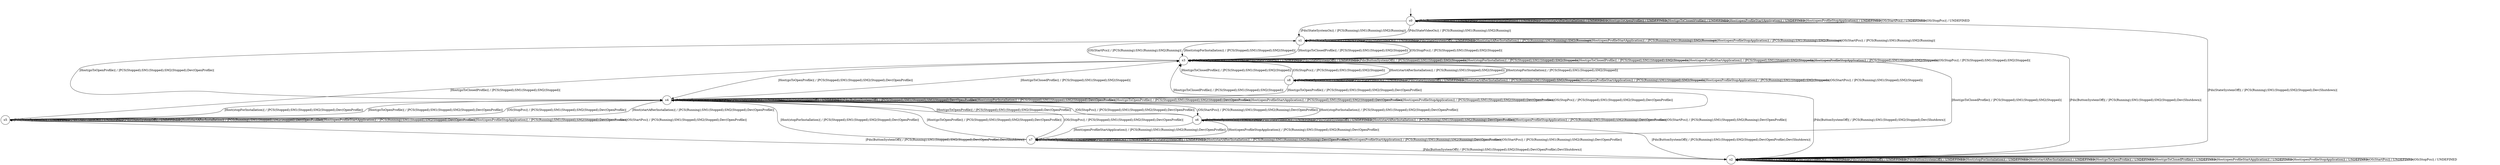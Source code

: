 digraph g {
__start0 [label="" shape="none"];

	s0 [shape="circle" label="s0"];
	s1 [shape="circle" label="s1"];
	s2 [shape="circle" label="s2"];
	s3 [shape="circle" label="s3"];
	s4 [shape="circle" label="s4"];
	s5 [shape="circle" label="s5"];
	s6 [shape="circle" label="s6"];
	s7 [shape="circle" label="s7"];
	s8 [shape="circle" label="s8"];
	s0 -> s1 [label="|Pds(StateSystemOn)| / |PCS(Running);SM1(Running);SM2(Running)|"];
	s0 -> s1 [label="|Pds(StateVideoOn)| / |PCS(Running);SM1(Running);SM2(Running)|"];
	s0 -> s2 [label="|Pds(StateSystemOff)| / |PCS(Running);SM1(Stopped);SM2(Stopped);Dev(Shutdown)|"];
	s0 -> s0 [label="|Pds(ButtonSystemOff)| / UNDEFINED"];
	s0 -> s0 [label="|Host(stopForInstallation)| / UNDEFINED"];
	s0 -> s0 [label="|Host(startAfterInstallation)| / UNDEFINED"];
	s0 -> s0 [label="|Host(goToOpenProfile)| / UNDEFINED"];
	s0 -> s0 [label="|Host(goToClosedProfile)| / UNDEFINED"];
	s0 -> s0 [label="|Host(openProfileStartApplication)| / UNDEFINED"];
	s0 -> s0 [label="|Host(openProfileStopApplication)| / UNDEFINED"];
	s0 -> s0 [label="|OS(StartPcs)| / UNDEFINED"];
	s0 -> s0 [label="|OS(StopPcs)| / UNDEFINED"];
	s1 -> s1 [label="|Pds(StateSystemOn)| / UNDEFINED"];
	s1 -> s1 [label="|Pds(StateVideoOn)| / UNDEFINED"];
	s1 -> s1 [label="|Pds(StateSystemOff)| / UNDEFINED"];
	s1 -> s2 [label="|Pds(ButtonSystemOff)| / |PCS(Running);SM1(Stopped);SM2(Stopped);Dev(Shutdown)|"];
	s1 -> s3 [label="|Host(stopForInstallation)| / |PCS(Stopped);SM1(Stopped);SM2(Stopped)|"];
	s1 -> s1 [label="|Host(startAfterInstallation)| / |PCS(Running);SM1(Running);SM2(Running)|"];
	s1 -> s4 [label="|Host(goToOpenProfile)| / |PCS(Stopped);SM1(Stopped);SM2(Stopped);Dev(OpenProfile)|"];
	s1 -> s3 [label="|Host(goToClosedProfile)| / |PCS(Stopped);SM1(Stopped);SM2(Stopped)|"];
	s1 -> s1 [label="|Host(openProfileStartApplication)| / |PCS(Running);SM1(Running);SM2(Running)|"];
	s1 -> s1 [label="|Host(openProfileStopApplication)| / |PCS(Running);SM1(Running);SM2(Running)|"];
	s1 -> s1 [label="|OS(StartPcs)| / |PCS(Running);SM1(Running);SM2(Running)|"];
	s1 -> s3 [label="|OS(StopPcs)| / |PCS(Stopped);SM1(Stopped);SM2(Stopped)|"];
	s2 -> s2 [label="|Pds(StateSystemOn)| / UNDEFINED"];
	s2 -> s2 [label="|Pds(StateVideoOn)| / UNDEFINED"];
	s2 -> s2 [label="|Pds(StateSystemOff)| / UNDEFINED"];
	s2 -> s2 [label="|Pds(ButtonSystemOff)| / UNDEFINED"];
	s2 -> s2 [label="|Host(stopForInstallation)| / UNDEFINED"];
	s2 -> s2 [label="|Host(startAfterInstallation)| / UNDEFINED"];
	s2 -> s2 [label="|Host(goToOpenProfile)| / UNDEFINED"];
	s2 -> s2 [label="|Host(goToClosedProfile)| / UNDEFINED"];
	s2 -> s2 [label="|Host(openProfileStartApplication)| / UNDEFINED"];
	s2 -> s2 [label="|Host(openProfileStopApplication)| / UNDEFINED"];
	s2 -> s2 [label="|OS(StartPcs)| / UNDEFINED"];
	s2 -> s2 [label="|OS(StopPcs)| / UNDEFINED"];
	s3 -> s3 [label="|Pds(StateSystemOn)| / UNDEFINED"];
	s3 -> s3 [label="|Pds(StateVideoOn)| / UNDEFINED"];
	s3 -> s3 [label="|Pds(StateSystemOff)| / UNDEFINED"];
	s3 -> s3 [label="|Pds(ButtonSystemOff)| / |PCS(Stopped);SM1(Stopped);SM2(Stopped)|"];
	s3 -> s3 [label="|Host(stopForInstallation)| / |PCS(Stopped);SM1(Stopped);SM2(Stopped)|"];
	s3 -> s8 [label="|Host(startAfterInstallation)| / |PCS(Running);SM1(Stopped);SM2(Stopped)|"];
	s3 -> s4 [label="|Host(goToOpenProfile)| / |PCS(Stopped);SM1(Stopped);SM2(Stopped);Dev(OpenProfile)|"];
	s3 -> s3 [label="|Host(goToClosedProfile)| / |PCS(Stopped);SM1(Stopped);SM2(Stopped)|"];
	s3 -> s3 [label="|Host(openProfileStartApplication)| / |PCS(Stopped);SM1(Stopped);SM2(Stopped)|"];
	s3 -> s3 [label="|Host(openProfileStopApplication)| / |PCS(Stopped);SM1(Stopped);SM2(Stopped)|"];
	s3 -> s1 [label="|OS(StartPcs)| / |PCS(Running);SM1(Running);SM2(Running)|"];
	s3 -> s3 [label="|OS(StopPcs)| / |PCS(Stopped);SM1(Stopped);SM2(Stopped)|"];
	s4 -> s4 [label="|Pds(StateSystemOn)| / UNDEFINED"];
	s4 -> s4 [label="|Pds(StateVideoOn)| / UNDEFINED"];
	s4 -> s4 [label="|Pds(StateSystemOff)| / UNDEFINED"];
	s4 -> s4 [label="|Pds(ButtonSystemOff)| / |PCS(Stopped);SM1(Stopped);SM2(Stopped);Dev(OpenProfile)|"];
	s4 -> s4 [label="|Host(stopForInstallation)| / |PCS(Stopped);SM1(Stopped);SM2(Stopped);Dev(OpenProfile)|"];
	s4 -> s5 [label="|Host(startAfterInstallation)| / |PCS(Running);SM1(Stopped);SM2(Stopped);Dev(OpenProfile)|"];
	s4 -> s4 [label="|Host(goToOpenProfile)| / |PCS(Stopped);SM1(Stopped);SM2(Stopped);Dev(OpenProfile)|"];
	s4 -> s3 [label="|Host(goToClosedProfile)| / |PCS(Stopped);SM1(Stopped);SM2(Stopped)|"];
	s4 -> s4 [label="|Host(openProfileStartApplication)| / |PCS(Stopped);SM1(Stopped);SM2(Stopped);Dev(OpenProfile)|"];
	s4 -> s4 [label="|Host(openProfileStopApplication)| / |PCS(Stopped);SM1(Stopped);SM2(Stopped);Dev(OpenProfile)|"];
	s4 -> s6 [label="|OS(StartPcs)| / |PCS(Running);SM1(Stopped);SM2(Running);Dev(OpenProfile)|"];
	s4 -> s4 [label="|OS(StopPcs)| / |PCS(Stopped);SM1(Stopped);SM2(Stopped);Dev(OpenProfile)|"];
	s5 -> s5 [label="|Pds(StateSystemOn)| / UNDEFINED"];
	s5 -> s5 [label="|Pds(StateVideoOn)| / UNDEFINED"];
	s5 -> s5 [label="|Pds(StateSystemOff)| / UNDEFINED"];
	s5 -> s2 [label="|Pds(ButtonSystemOff)| / |PCS(Running);SM1(Stopped);SM2(Stopped);Dev(OpenProfile);Dev(Shutdown)|"];
	s5 -> s4 [label="|Host(stopForInstallation)| / |PCS(Stopped);SM1(Stopped);SM2(Stopped);Dev(OpenProfile)|"];
	s5 -> s5 [label="|Host(startAfterInstallation)| / |PCS(Running);SM1(Stopped);SM2(Stopped);Dev(OpenProfile)|"];
	s5 -> s4 [label="|Host(goToOpenProfile)| / |PCS(Stopped);SM1(Stopped);SM2(Stopped);Dev(OpenProfile)|"];
	s5 -> s3 [label="|Host(goToClosedProfile)| / |PCS(Stopped);SM1(Stopped);SM2(Stopped)|"];
	s5 -> s5 [label="|Host(openProfileStartApplication)| / |PCS(Running);SM1(Stopped);SM2(Stopped);Dev(OpenProfile)|"];
	s5 -> s5 [label="|Host(openProfileStopApplication)| / |PCS(Running);SM1(Stopped);SM2(Stopped);Dev(OpenProfile)|"];
	s5 -> s5 [label="|OS(StartPcs)| / |PCS(Running);SM1(Stopped);SM2(Stopped);Dev(OpenProfile)|"];
	s5 -> s4 [label="|OS(StopPcs)| / |PCS(Stopped);SM1(Stopped);SM2(Stopped);Dev(OpenProfile)|"];
	s6 -> s6 [label="|Pds(StateSystemOn)| / UNDEFINED"];
	s6 -> s6 [label="|Pds(StateVideoOn)| / UNDEFINED"];
	s6 -> s6 [label="|Pds(StateSystemOff)| / UNDEFINED"];
	s6 -> s2 [label="|Pds(ButtonSystemOff)| / |PCS(Running);SM1(Stopped);SM2(Stopped);Dev(OpenProfile);Dev(Shutdown)|"];
	s6 -> s4 [label="|Host(stopForInstallation)| / |PCS(Stopped);SM1(Stopped);SM2(Stopped);Dev(OpenProfile)|"];
	s6 -> s6 [label="|Host(startAfterInstallation)| / |PCS(Running);SM1(Stopped);SM2(Running);Dev(OpenProfile)|"];
	s6 -> s4 [label="|Host(goToOpenProfile)| / |PCS(Stopped);SM1(Stopped);SM2(Stopped);Dev(OpenProfile)|"];
	s6 -> s3 [label="|Host(goToClosedProfile)| / |PCS(Stopped);SM1(Stopped);SM2(Stopped)|"];
	s6 -> s7 [label="|Host(openProfileStartApplication)| / |PCS(Running);SM1(Running);SM2(Running);Dev(OpenProfile)|"];
	s6 -> s6 [label="|Host(openProfileStopApplication)| / |PCS(Running);SM1(Stopped);SM2(Running);Dev(OpenProfile)|"];
	s6 -> s6 [label="|OS(StartPcs)| / |PCS(Running);SM1(Stopped);SM2(Running);Dev(OpenProfile)|"];
	s6 -> s4 [label="|OS(StopPcs)| / |PCS(Stopped);SM1(Stopped);SM2(Stopped);Dev(OpenProfile)|"];
	s7 -> s7 [label="|Pds(StateSystemOn)| / UNDEFINED"];
	s7 -> s7 [label="|Pds(StateVideoOn)| / UNDEFINED"];
	s7 -> s7 [label="|Pds(StateSystemOff)| / UNDEFINED"];
	s7 -> s2 [label="|Pds(ButtonSystemOff)| / |PCS(Running);SM1(Stopped);SM2(Stopped);Dev(OpenProfile);Dev(Shutdown)|"];
	s7 -> s4 [label="|Host(stopForInstallation)| / |PCS(Stopped);SM1(Stopped);SM2(Stopped);Dev(OpenProfile)|"];
	s7 -> s7 [label="|Host(startAfterInstallation)| / |PCS(Running);SM1(Running);SM2(Running);Dev(OpenProfile)|"];
	s7 -> s4 [label="|Host(goToOpenProfile)| / |PCS(Stopped);SM1(Stopped);SM2(Stopped);Dev(OpenProfile)|"];
	s7 -> s3 [label="|Host(goToClosedProfile)| / |PCS(Stopped);SM1(Stopped);SM2(Stopped)|"];
	s7 -> s7 [label="|Host(openProfileStartApplication)| / |PCS(Running);SM1(Running);SM2(Running);Dev(OpenProfile)|"];
	s7 -> s6 [label="|Host(openProfileStopApplication)| / |PCS(Running);SM1(Stopped);SM2(Running);Dev(OpenProfile)|"];
	s7 -> s7 [label="|OS(StartPcs)| / |PCS(Running);SM1(Running);SM2(Running);Dev(OpenProfile)|"];
	s7 -> s4 [label="|OS(StopPcs)| / |PCS(Stopped);SM1(Stopped);SM2(Stopped);Dev(OpenProfile)|"];
	s8 -> s8 [label="|Pds(StateSystemOn)| / UNDEFINED"];
	s8 -> s8 [label="|Pds(StateVideoOn)| / UNDEFINED"];
	s8 -> s8 [label="|Pds(StateSystemOff)| / UNDEFINED"];
	s8 -> s2 [label="|Pds(ButtonSystemOff)| / |PCS(Running);SM1(Stopped);SM2(Stopped);Dev(Shutdown)|"];
	s8 -> s3 [label="|Host(stopForInstallation)| / |PCS(Stopped);SM1(Stopped);SM2(Stopped)|"];
	s8 -> s8 [label="|Host(startAfterInstallation)| / |PCS(Running);SM1(Stopped);SM2(Stopped)|"];
	s8 -> s4 [label="|Host(goToOpenProfile)| / |PCS(Stopped);SM1(Stopped);SM2(Stopped);Dev(OpenProfile)|"];
	s8 -> s3 [label="|Host(goToClosedProfile)| / |PCS(Stopped);SM1(Stopped);SM2(Stopped)|"];
	s8 -> s8 [label="|Host(openProfileStartApplication)| / |PCS(Running);SM1(Stopped);SM2(Stopped)|"];
	s8 -> s8 [label="|Host(openProfileStopApplication)| / |PCS(Running);SM1(Stopped);SM2(Stopped)|"];
	s8 -> s8 [label="|OS(StartPcs)| / |PCS(Running);SM1(Stopped);SM2(Stopped)|"];
	s8 -> s3 [label="|OS(StopPcs)| / |PCS(Stopped);SM1(Stopped);SM2(Stopped)|"];

__start0 -> s0;
}
